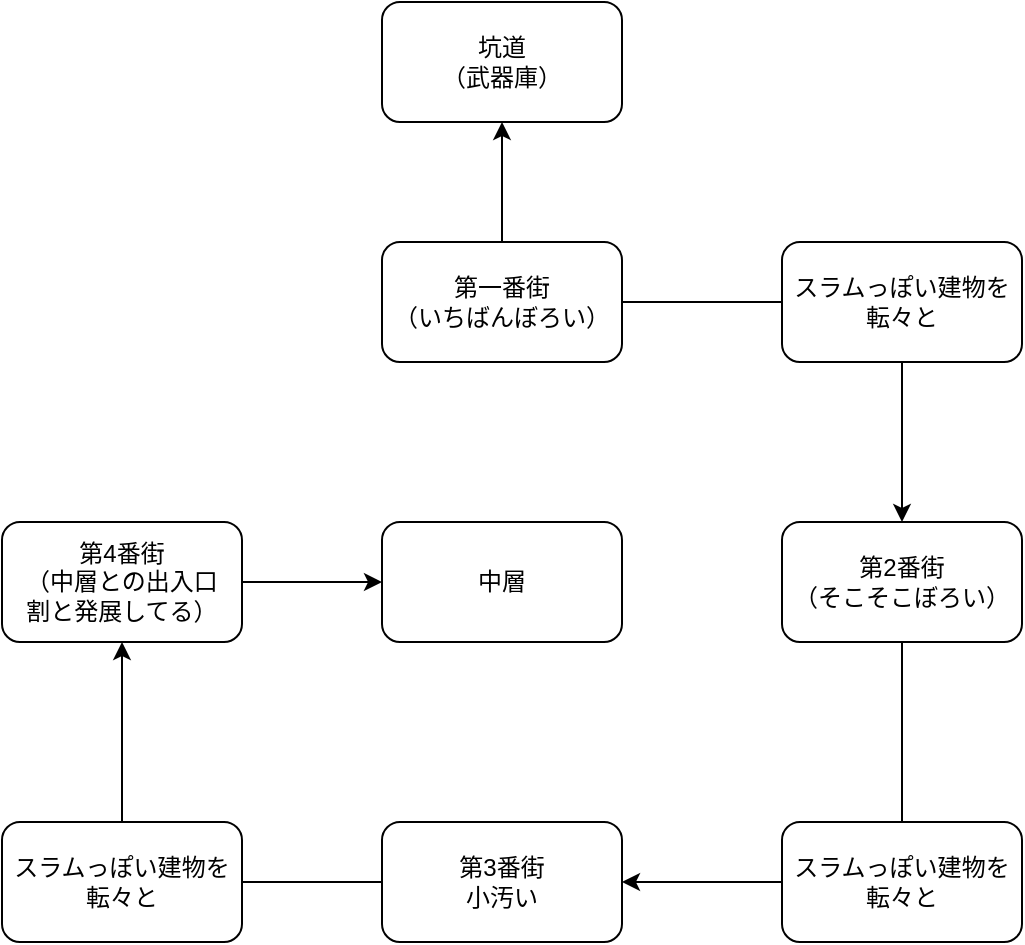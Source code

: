 <mxfile version="20.8.1" type="device"><diagram id="prtHgNgQTEPvFCAcTncT" name="Page-1"><mxGraphModel dx="989" dy="521" grid="1" gridSize="10" guides="1" tooltips="1" connect="1" arrows="1" fold="1" page="1" pageScale="1" pageWidth="827" pageHeight="1169" math="0" shadow="0"><root><mxCell id="0"/><mxCell id="1" parent="0"/><mxCell id="e91X9xa0550mA2gdOAd6-11" style="edgeStyle=orthogonalEdgeStyle;rounded=0;orthogonalLoop=1;jettySize=auto;html=1;exitX=1;exitY=0.5;exitDx=0;exitDy=0;" edge="1" parent="1" source="e91X9xa0550mA2gdOAd6-1" target="e91X9xa0550mA2gdOAd6-2"><mxGeometry relative="1" as="geometry"><mxPoint x="620.0" y="190.034" as="targetPoint"/></mxGeometry></mxCell><mxCell id="e91X9xa0550mA2gdOAd6-18" style="edgeStyle=orthogonalEdgeStyle;rounded=0;orthogonalLoop=1;jettySize=auto;html=1;exitX=0.5;exitY=0;exitDx=0;exitDy=0;entryX=0.5;entryY=1;entryDx=0;entryDy=0;" edge="1" parent="1" source="e91X9xa0550mA2gdOAd6-1" target="e91X9xa0550mA2gdOAd6-17"><mxGeometry relative="1" as="geometry"/></mxCell><mxCell id="e91X9xa0550mA2gdOAd6-1" value="第一番街&lt;br&gt;（いちばんぼろい）" style="rounded=1;whiteSpace=wrap;html=1;" vertex="1" parent="1"><mxGeometry x="360" y="150" width="120" height="60" as="geometry"/></mxCell><mxCell id="e91X9xa0550mA2gdOAd6-8" style="edgeStyle=orthogonalEdgeStyle;rounded=0;orthogonalLoop=1;jettySize=auto;html=1;entryX=1;entryY=0.5;entryDx=0;entryDy=0;" edge="1" parent="1" source="e91X9xa0550mA2gdOAd6-2" target="e91X9xa0550mA2gdOAd6-3"><mxGeometry relative="1" as="geometry"><mxPoint x="620" y="480" as="targetPoint"/><Array as="points"><mxPoint x="620" y="470"/></Array></mxGeometry></mxCell><mxCell id="e91X9xa0550mA2gdOAd6-2" value="第2番街&lt;br&gt;（そこそこぼろい）" style="rounded=1;whiteSpace=wrap;html=1;" vertex="1" parent="1"><mxGeometry x="560" y="290" width="120" height="60" as="geometry"/></mxCell><mxCell id="e91X9xa0550mA2gdOAd6-7" style="edgeStyle=orthogonalEdgeStyle;rounded=0;orthogonalLoop=1;jettySize=auto;html=1;exitX=0;exitY=0.5;exitDx=0;exitDy=0;entryX=0.5;entryY=1;entryDx=0;entryDy=0;" edge="1" parent="1" source="e91X9xa0550mA2gdOAd6-3" target="e91X9xa0550mA2gdOAd6-4"><mxGeometry relative="1" as="geometry"/></mxCell><mxCell id="e91X9xa0550mA2gdOAd6-3" value="第3番街&lt;br&gt;小汚い" style="rounded=1;whiteSpace=wrap;html=1;" vertex="1" parent="1"><mxGeometry x="360" y="440" width="120" height="60" as="geometry"/></mxCell><mxCell id="e91X9xa0550mA2gdOAd6-10" style="edgeStyle=orthogonalEdgeStyle;rounded=0;orthogonalLoop=1;jettySize=auto;html=1;" edge="1" parent="1" source="e91X9xa0550mA2gdOAd6-4" target="e91X9xa0550mA2gdOAd6-9"><mxGeometry relative="1" as="geometry"/></mxCell><mxCell id="e91X9xa0550mA2gdOAd6-4" value="第4番街&lt;br&gt;（中層との出入口&lt;br&gt;割と発展してる）" style="rounded=1;whiteSpace=wrap;html=1;" vertex="1" parent="1"><mxGeometry x="170" y="290" width="120" height="60" as="geometry"/></mxCell><mxCell id="e91X9xa0550mA2gdOAd6-9" value="中層" style="rounded=1;whiteSpace=wrap;html=1;" vertex="1" parent="1"><mxGeometry x="360" y="290" width="120" height="60" as="geometry"/></mxCell><mxCell id="e91X9xa0550mA2gdOAd6-12" value="スラムっぽい建物を転々と" style="rounded=1;whiteSpace=wrap;html=1;" vertex="1" parent="1"><mxGeometry x="560" y="150" width="120" height="60" as="geometry"/></mxCell><mxCell id="e91X9xa0550mA2gdOAd6-13" value="スラムっぽい建物を転々と" style="rounded=1;whiteSpace=wrap;html=1;" vertex="1" parent="1"><mxGeometry x="560" y="440" width="120" height="60" as="geometry"/></mxCell><mxCell id="e91X9xa0550mA2gdOAd6-15" value="スラムっぽい建物を転々と" style="rounded=1;whiteSpace=wrap;html=1;" vertex="1" parent="1"><mxGeometry x="170" y="440" width="120" height="60" as="geometry"/></mxCell><mxCell id="e91X9xa0550mA2gdOAd6-17" value="坑道&lt;br&gt;（武器庫）" style="rounded=1;whiteSpace=wrap;html=1;" vertex="1" parent="1"><mxGeometry x="360" y="30" width="120" height="60" as="geometry"/></mxCell></root></mxGraphModel></diagram></mxfile>